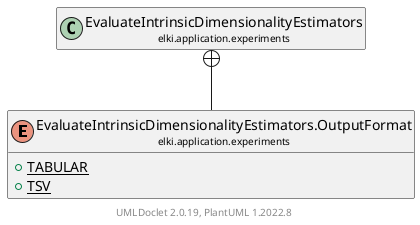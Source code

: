 @startuml
    remove .*\.(Instance|Par|Parameterizer|Factory)$
    set namespaceSeparator none
    hide empty fields
    hide empty methods

    enum "<size:14>EvaluateIntrinsicDimensionalityEstimators.OutputFormat\n<size:10>elki.application.experiments" as elki.application.experiments.EvaluateIntrinsicDimensionalityEstimators.OutputFormat [[EvaluateIntrinsicDimensionalityEstimators.OutputFormat.html]] {
        {static} +TABULAR
        {static} +TSV
    }

    class "<size:14>EvaluateIntrinsicDimensionalityEstimators\n<size:10>elki.application.experiments" as elki.application.experiments.EvaluateIntrinsicDimensionalityEstimators [[EvaluateIntrinsicDimensionalityEstimators.html]]

    elki.application.experiments.EvaluateIntrinsicDimensionalityEstimators +-- elki.application.experiments.EvaluateIntrinsicDimensionalityEstimators.OutputFormat

    center footer UMLDoclet 2.0.19, PlantUML 1.2022.8
@enduml

